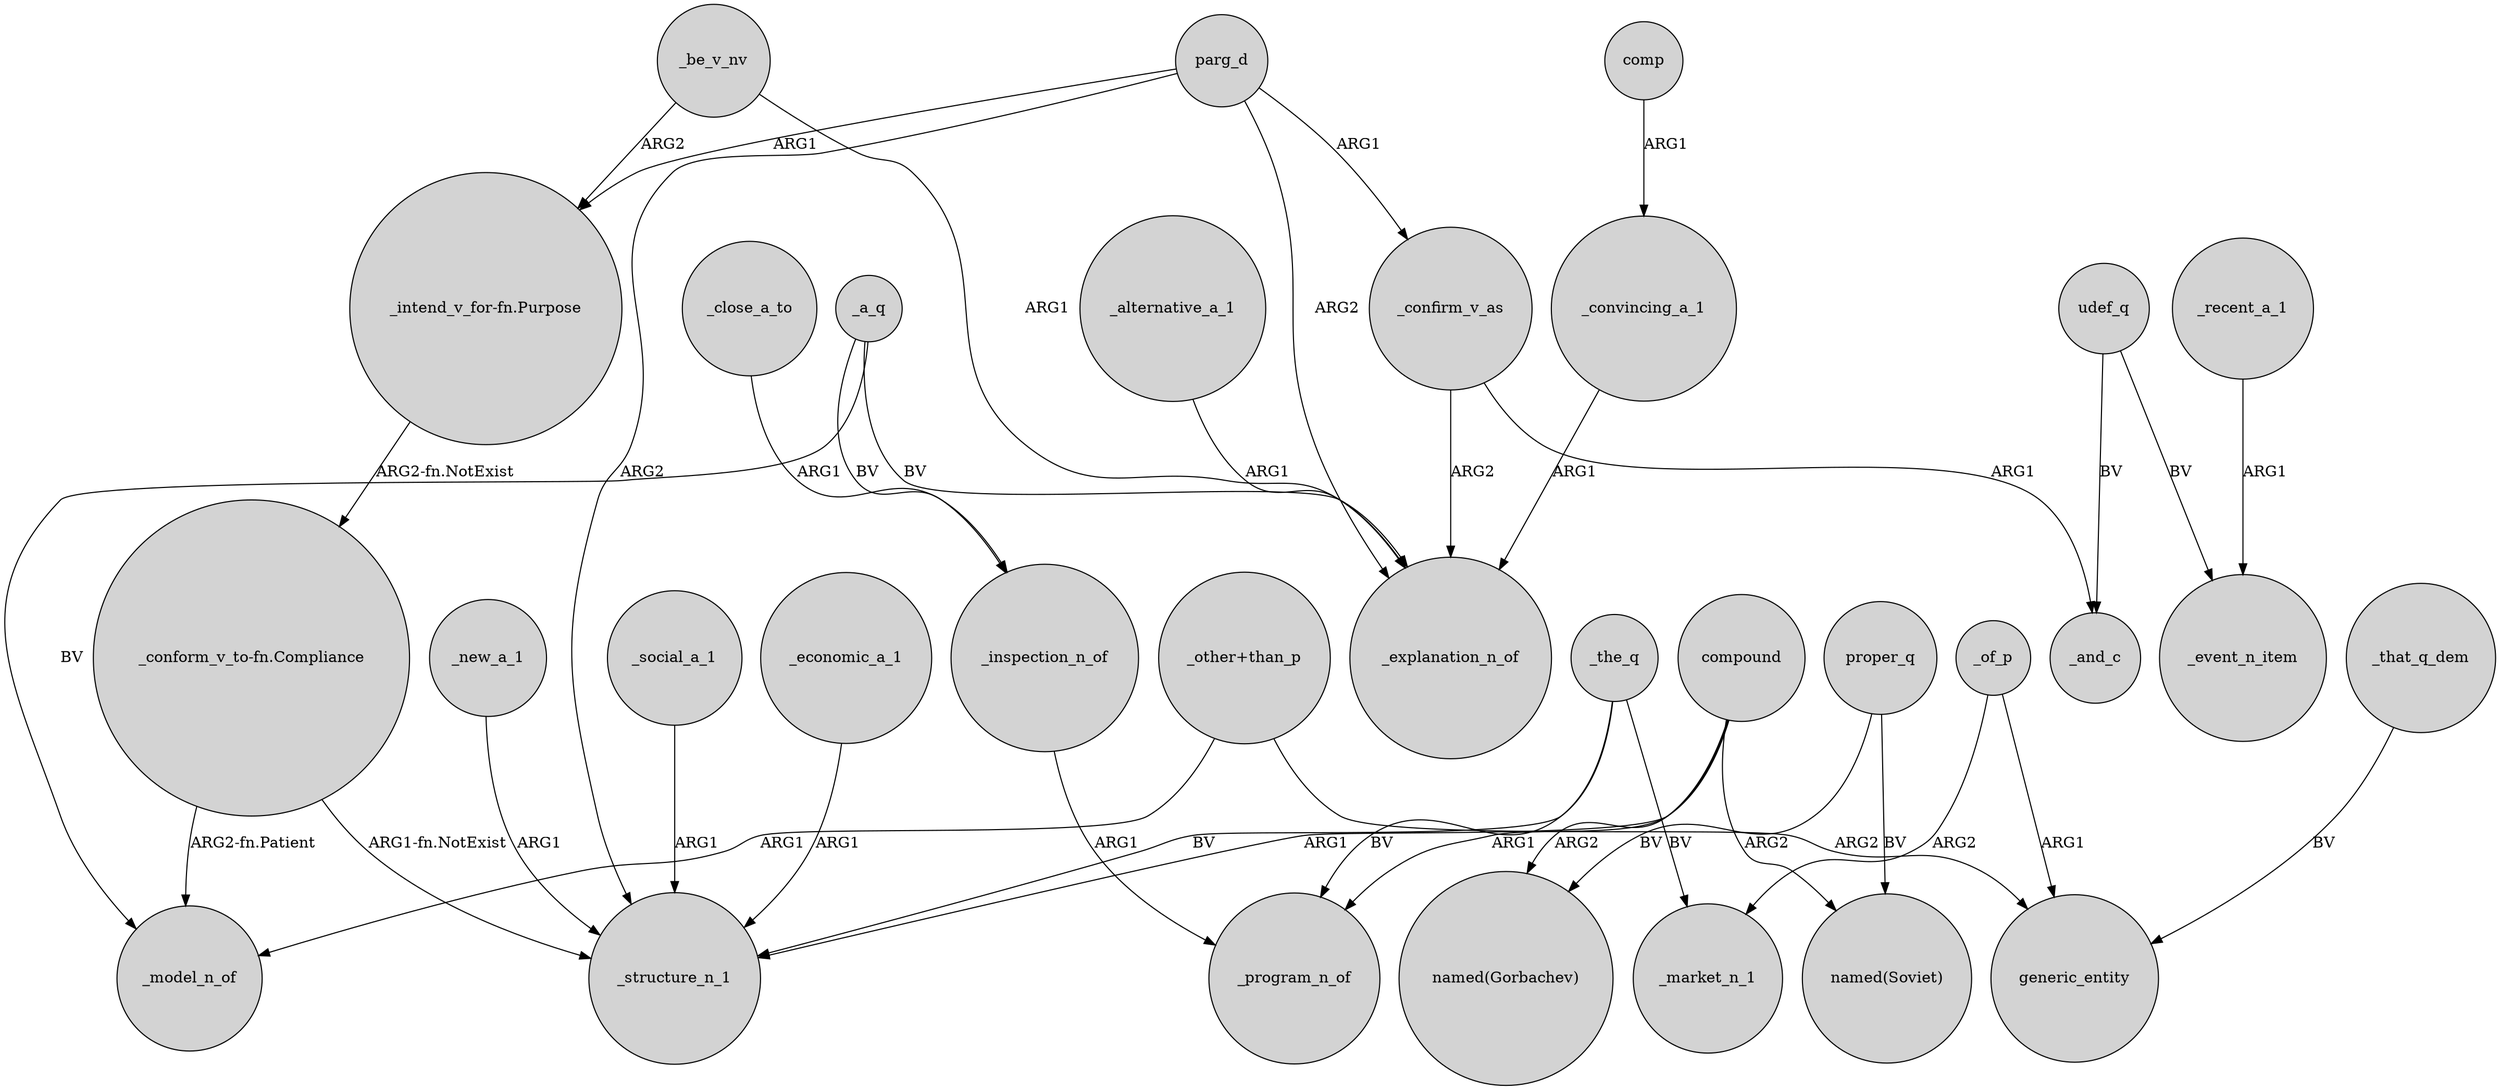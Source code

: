 digraph {
	node [shape=circle style=filled]
	_a_q -> _inspection_n_of [label=BV]
	parg_d -> _confirm_v_as [label=ARG1]
	_economic_a_1 -> _structure_n_1 [label=ARG1]
	_a_q -> _explanation_n_of [label=BV]
	_inspection_n_of -> _program_n_of [label=ARG1]
	"_conform_v_to-fn.Compliance" -> _model_n_of [label="ARG2-fn.Patient"]
	_that_q_dem -> generic_entity [label=BV]
	_social_a_1 -> _structure_n_1 [label=ARG1]
	_confirm_v_as -> _and_c [label=ARG1]
	parg_d -> _structure_n_1 [label=ARG2]
	_recent_a_1 -> _event_n_item [label=ARG1]
	"_conform_v_to-fn.Compliance" -> _structure_n_1 [label="ARG1-fn.NotExist"]
	_a_q -> _model_n_of [label=BV]
	_convincing_a_1 -> _explanation_n_of [label=ARG1]
	compound -> _structure_n_1 [label=ARG1]
	comp -> _convincing_a_1 [label=ARG1]
	proper_q -> "named(Soviet)" [label=BV]
	_the_q -> _structure_n_1 [label=BV]
	_of_p -> _market_n_1 [label=ARG2]
	parg_d -> "_intend_v_for-fn.Purpose" [label=ARG1]
	_close_a_to -> _inspection_n_of [label=ARG1]
	_the_q -> _program_n_of [label=BV]
	_alternative_a_1 -> _explanation_n_of [label=ARG1]
	compound -> "named(Soviet)" [label=ARG2]
	"_other+than_p" -> _model_n_of [label=ARG1]
	"_intend_v_for-fn.Purpose" -> "_conform_v_to-fn.Compliance" [label="ARG2-fn.NotExist"]
	"_other+than_p" -> generic_entity [label=ARG2]
	compound -> _program_n_of [label=ARG1]
	_new_a_1 -> _structure_n_1 [label=ARG1]
	_the_q -> _market_n_1 [label=BV]
	udef_q -> _and_c [label=BV]
	proper_q -> "named(Gorbachev)" [label=BV]
	udef_q -> _event_n_item [label=BV]
	compound -> "named(Gorbachev)" [label=ARG2]
	_be_v_nv -> "_intend_v_for-fn.Purpose" [label=ARG2]
	_confirm_v_as -> _explanation_n_of [label=ARG2]
	_be_v_nv -> _explanation_n_of [label=ARG1]
	_of_p -> generic_entity [label=ARG1]
	parg_d -> _explanation_n_of [label=ARG2]
}
